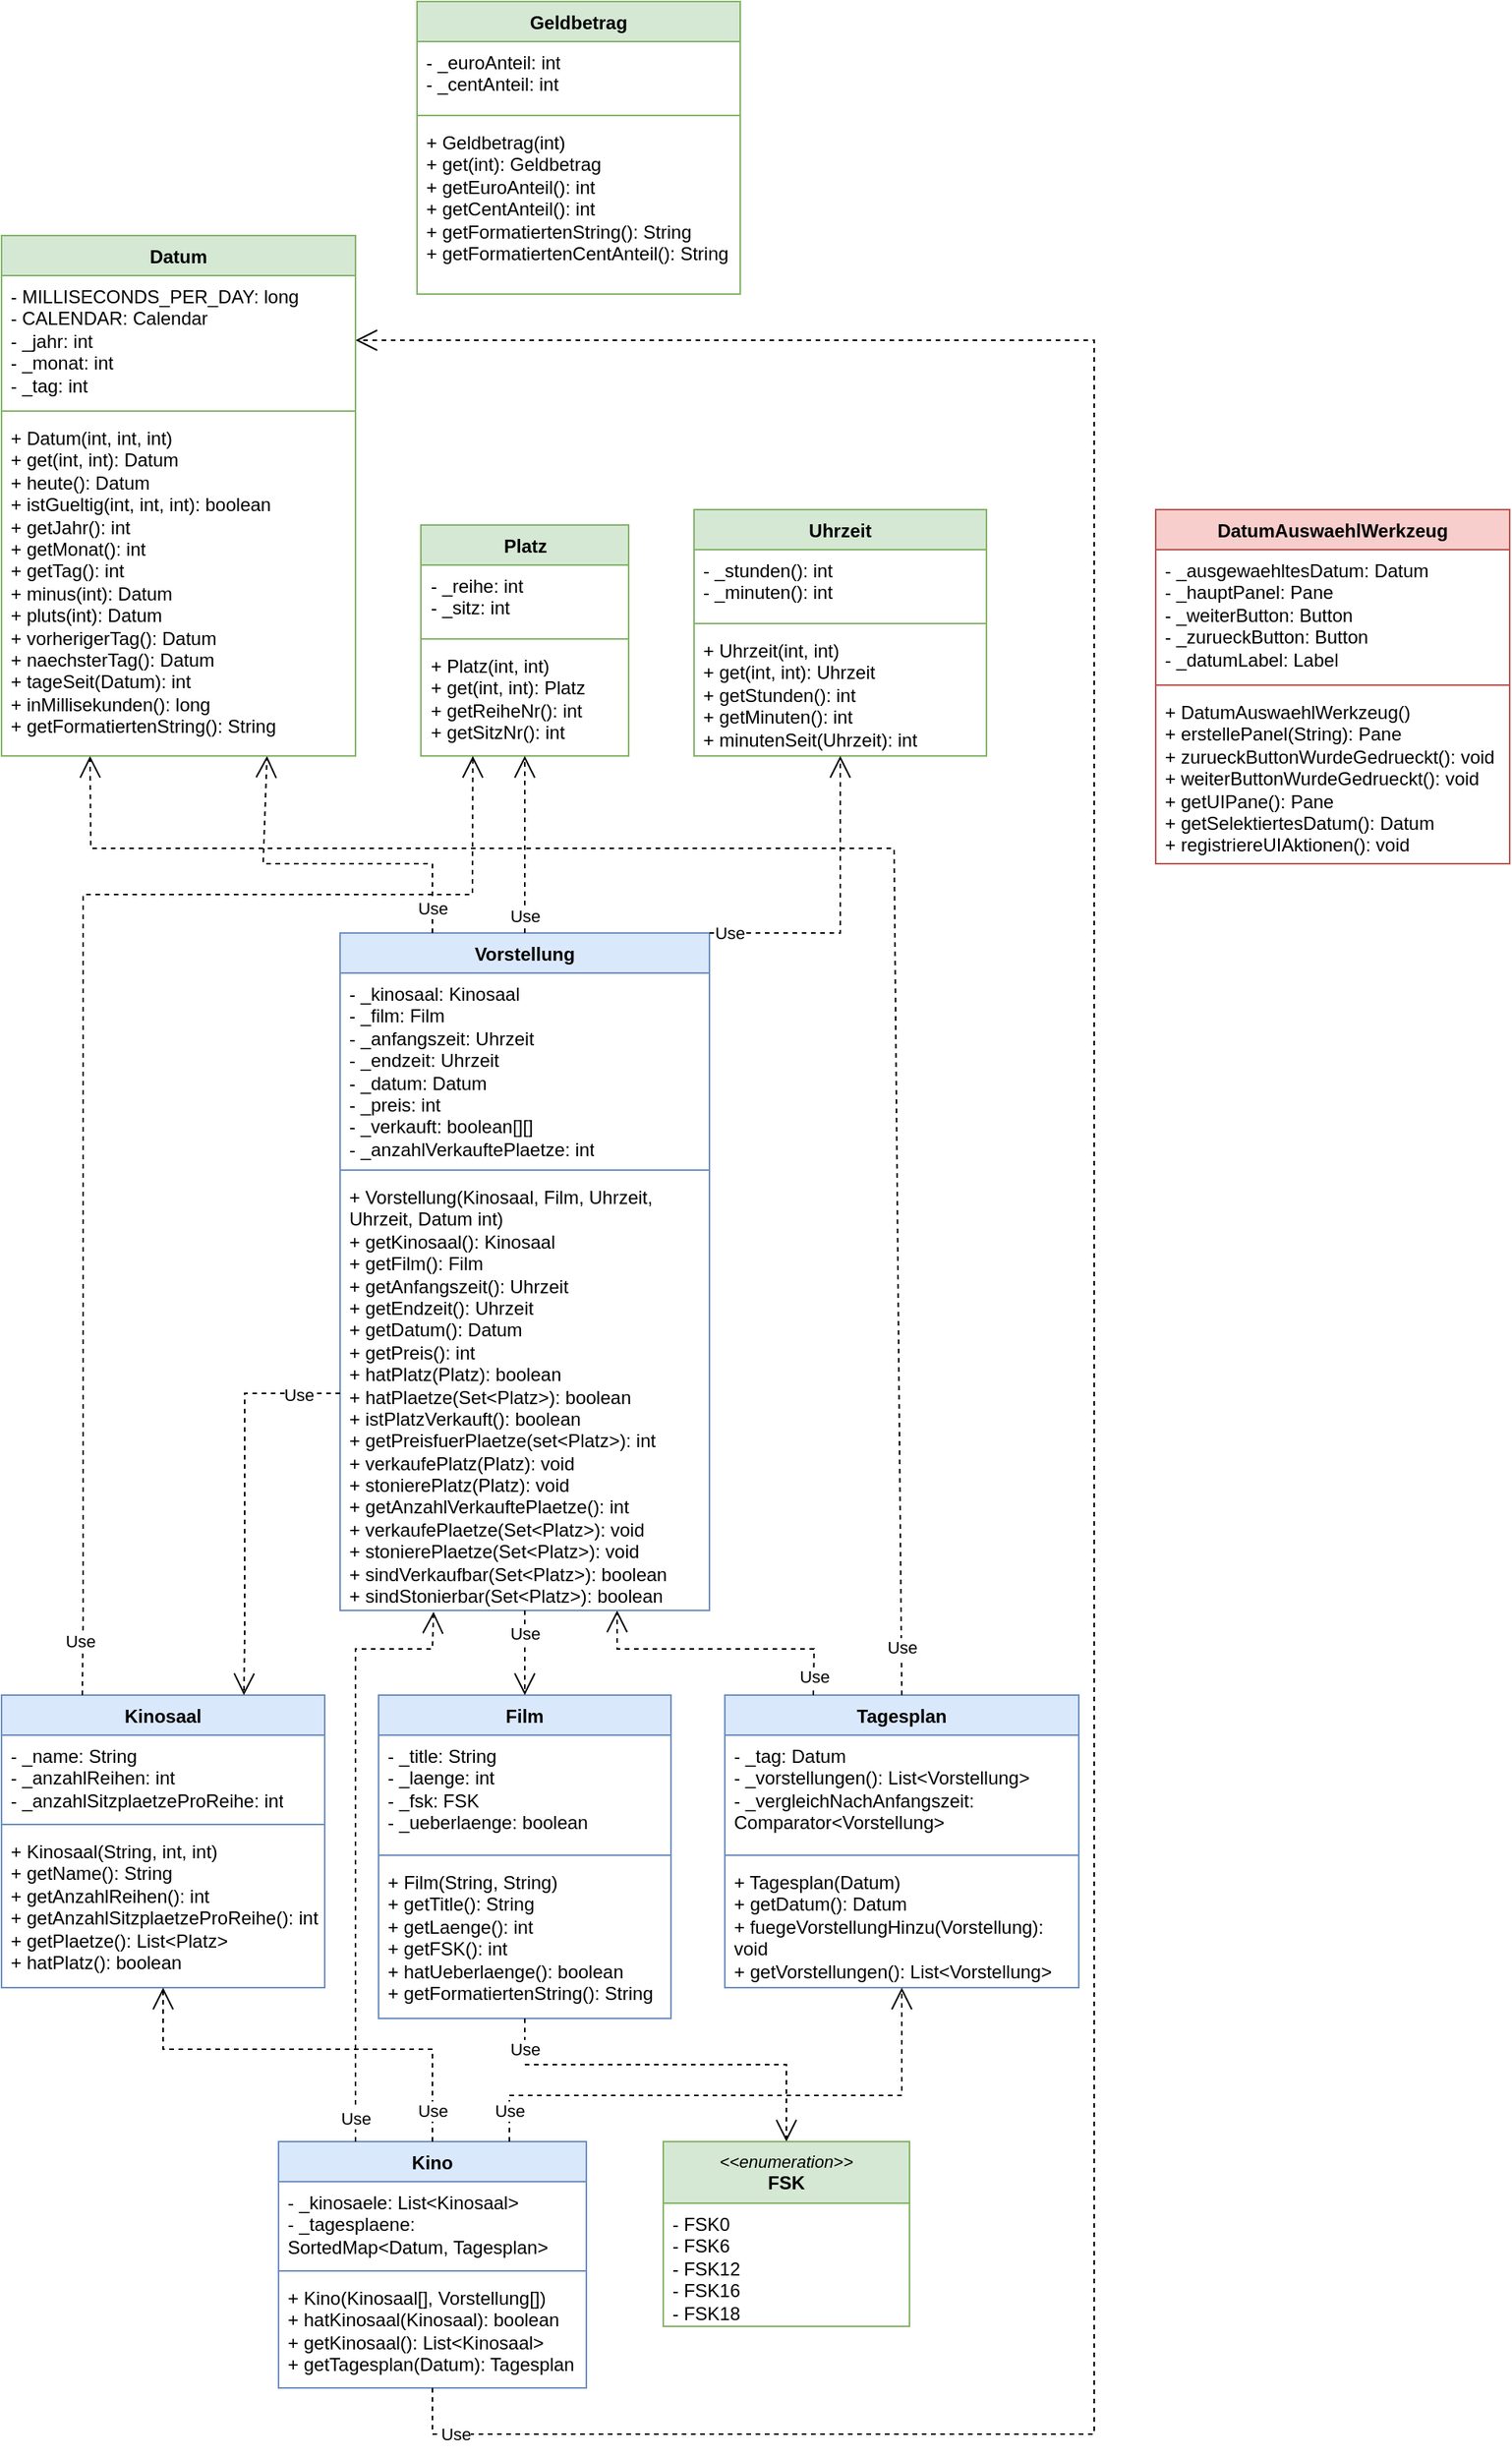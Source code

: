 <mxfile version="24.4.2" type="github">
  <diagram id="C5RBs43oDa-KdzZeNtuy" name="Page-1">
    <mxGraphModel dx="819" dy="1591" grid="1" gridSize="10" guides="1" tooltips="1" connect="1" arrows="1" fold="1" page="1" pageScale="1" pageWidth="827" pageHeight="1169" math="0" shadow="0">
      <root>
        <mxCell id="WIyWlLk6GJQsqaUBKTNV-0" />
        <mxCell id="WIyWlLk6GJQsqaUBKTNV-1" parent="WIyWlLk6GJQsqaUBKTNV-0" />
        <mxCell id="4iuh3zrAZqDO1K-IALBD-0" value="Film" style="swimlane;fontStyle=1;align=center;verticalAlign=top;childLayout=stackLayout;horizontal=1;startSize=26;horizontalStack=0;resizeParent=1;resizeParentMax=0;resizeLast=0;collapsible=1;marginBottom=0;whiteSpace=wrap;html=1;fillColor=#dae8fc;strokeColor=#6c8ebf;" parent="WIyWlLk6GJQsqaUBKTNV-1" vertex="1">
          <mxGeometry x="335" y="860" width="190" height="210" as="geometry">
            <mxRectangle x="470" y="800" width="60" height="30" as="alternateBounds" />
          </mxGeometry>
        </mxCell>
        <mxCell id="4iuh3zrAZqDO1K-IALBD-1" value="- _title: String&lt;div&gt;- _laenge: int&lt;/div&gt;&lt;div&gt;- _fsk: FSK&lt;/div&gt;&lt;div&gt;- _ueberlaenge: boolean&lt;/div&gt;" style="text;strokeColor=none;fillColor=none;align=left;verticalAlign=top;spacingLeft=4;spacingRight=4;overflow=hidden;rotatable=0;points=[[0,0.5],[1,0.5]];portConstraint=eastwest;whiteSpace=wrap;html=1;" parent="4iuh3zrAZqDO1K-IALBD-0" vertex="1">
          <mxGeometry y="26" width="190" height="74" as="geometry" />
        </mxCell>
        <mxCell id="4iuh3zrAZqDO1K-IALBD-2" value="" style="line;strokeWidth=1;fillColor=none;align=left;verticalAlign=middle;spacingTop=-1;spacingLeft=3;spacingRight=3;rotatable=0;labelPosition=right;points=[];portConstraint=eastwest;strokeColor=inherit;" parent="4iuh3zrAZqDO1K-IALBD-0" vertex="1">
          <mxGeometry y="100" width="190" height="8" as="geometry" />
        </mxCell>
        <mxCell id="4iuh3zrAZqDO1K-IALBD-3" value="+ Film(String, String)&lt;div&gt;+ getTitle(): String&lt;/div&gt;&lt;div&gt;+ getLaenge(): int&lt;/div&gt;&lt;div&gt;+ getFSK(): int&lt;/div&gt;&lt;div&gt;+ hatUeberlaenge(): boolean&lt;/div&gt;&lt;div&gt;+ getFormatiertenString(): String&lt;/div&gt;" style="text;strokeColor=none;fillColor=none;align=left;verticalAlign=top;spacingLeft=4;spacingRight=4;overflow=hidden;rotatable=0;points=[[0,0.5],[1,0.5]];portConstraint=eastwest;whiteSpace=wrap;html=1;" parent="4iuh3zrAZqDO1K-IALBD-0" vertex="1">
          <mxGeometry y="108" width="190" height="102" as="geometry" />
        </mxCell>
        <mxCell id="4iuh3zrAZqDO1K-IALBD-4" value="Kino" style="swimlane;fontStyle=1;align=center;verticalAlign=top;childLayout=stackLayout;horizontal=1;startSize=26;horizontalStack=0;resizeParent=1;resizeParentMax=0;resizeLast=0;collapsible=1;marginBottom=0;whiteSpace=wrap;html=1;fillColor=#dae8fc;strokeColor=#6c8ebf;" parent="WIyWlLk6GJQsqaUBKTNV-1" vertex="1">
          <mxGeometry x="270" y="1150" width="200" height="160" as="geometry">
            <mxRectangle x="400" y="590" width="60" height="30" as="alternateBounds" />
          </mxGeometry>
        </mxCell>
        <mxCell id="4iuh3zrAZqDO1K-IALBD-5" value="- _kinosaele: List&amp;lt;Kinosaal&amp;gt;&lt;div&gt;- _tagesplaene: SortedMap&amp;lt;Datum, Tagesplan&amp;gt;&lt;/div&gt;" style="text;strokeColor=none;fillColor=none;align=left;verticalAlign=top;spacingLeft=4;spacingRight=4;overflow=hidden;rotatable=0;points=[[0,0.5],[1,0.5]];portConstraint=eastwest;whiteSpace=wrap;html=1;" parent="4iuh3zrAZqDO1K-IALBD-4" vertex="1">
          <mxGeometry y="26" width="200" height="54" as="geometry" />
        </mxCell>
        <mxCell id="4iuh3zrAZqDO1K-IALBD-6" value="" style="line;strokeWidth=1;fillColor=none;align=left;verticalAlign=middle;spacingTop=-1;spacingLeft=3;spacingRight=3;rotatable=0;labelPosition=right;points=[];portConstraint=eastwest;strokeColor=inherit;" parent="4iuh3zrAZqDO1K-IALBD-4" vertex="1">
          <mxGeometry y="80" width="200" height="8" as="geometry" />
        </mxCell>
        <mxCell id="4iuh3zrAZqDO1K-IALBD-7" value="+ Kino(Kinosaal[], Vorstellung[])&lt;div&gt;+ hatKinosaal(Kinosaal): boolean&lt;/div&gt;&lt;div&gt;+ getKinosaal(): List&amp;lt;Kinosaal&amp;gt;&lt;/div&gt;&lt;div&gt;+ getTagesplan(Datum): Tagesplan&lt;/div&gt;" style="text;strokeColor=none;fillColor=none;align=left;verticalAlign=top;spacingLeft=4;spacingRight=4;overflow=hidden;rotatable=0;points=[[0,0.5],[1,0.5]];portConstraint=eastwest;whiteSpace=wrap;html=1;" parent="4iuh3zrAZqDO1K-IALBD-4" vertex="1">
          <mxGeometry y="88" width="200" height="72" as="geometry" />
        </mxCell>
        <mxCell id="4iuh3zrAZqDO1K-IALBD-18" value="Kinosaal" style="swimlane;fontStyle=1;align=center;verticalAlign=top;childLayout=stackLayout;horizontal=1;startSize=26;horizontalStack=0;resizeParent=1;resizeParentMax=0;resizeLast=0;collapsible=1;marginBottom=0;whiteSpace=wrap;html=1;fillColor=#dae8fc;strokeColor=#6c8ebf;" parent="WIyWlLk6GJQsqaUBKTNV-1" vertex="1">
          <mxGeometry x="90" y="860" width="210" height="190" as="geometry">
            <mxRectangle x="300" y="860" width="90" height="30" as="alternateBounds" />
          </mxGeometry>
        </mxCell>
        <mxCell id="4iuh3zrAZqDO1K-IALBD-19" value="- _name: String&lt;div&gt;- _anzahlReihen: int&lt;/div&gt;&lt;div&gt;- _anzahlSitzplaetzeProReihe: int&lt;/div&gt;" style="text;strokeColor=none;fillColor=none;align=left;verticalAlign=top;spacingLeft=4;spacingRight=4;overflow=hidden;rotatable=0;points=[[0,0.5],[1,0.5]];portConstraint=eastwest;whiteSpace=wrap;html=1;" parent="4iuh3zrAZqDO1K-IALBD-18" vertex="1">
          <mxGeometry y="26" width="210" height="54" as="geometry" />
        </mxCell>
        <mxCell id="4iuh3zrAZqDO1K-IALBD-20" value="" style="line;strokeWidth=1;fillColor=none;align=left;verticalAlign=middle;spacingTop=-1;spacingLeft=3;spacingRight=3;rotatable=0;labelPosition=right;points=[];portConstraint=eastwest;strokeColor=inherit;" parent="4iuh3zrAZqDO1K-IALBD-18" vertex="1">
          <mxGeometry y="80" width="210" height="8" as="geometry" />
        </mxCell>
        <mxCell id="4iuh3zrAZqDO1K-IALBD-21" value="+ Kinosaal(String, int, int)&lt;br&gt;&lt;div&gt;+ getName(): String&lt;/div&gt;&lt;div&gt;+ getAnzahlReihen(): int&lt;/div&gt;&lt;div&gt;+ getAnzahlSitzplaetzeProReihe(): int&lt;/div&gt;&lt;div&gt;+ getPlaetze(): List&amp;lt;Platz&amp;gt;&lt;/div&gt;&lt;div&gt;+ hatPlatz(): boolean&lt;/div&gt;" style="text;strokeColor=none;fillColor=none;align=left;verticalAlign=top;spacingLeft=4;spacingRight=4;overflow=hidden;rotatable=0;points=[[0,0.5],[1,0.5]];portConstraint=eastwest;whiteSpace=wrap;html=1;" parent="4iuh3zrAZqDO1K-IALBD-18" vertex="1">
          <mxGeometry y="88" width="210" height="102" as="geometry" />
        </mxCell>
        <mxCell id="4iuh3zrAZqDO1K-IALBD-22" value="Platz" style="swimlane;fontStyle=1;align=center;verticalAlign=top;childLayout=stackLayout;horizontal=1;startSize=26;horizontalStack=0;resizeParent=1;resizeParentMax=0;resizeLast=0;collapsible=1;marginBottom=0;whiteSpace=wrap;html=1;fillColor=#d5e8d4;strokeColor=#82b366;" parent="WIyWlLk6GJQsqaUBKTNV-1" vertex="1">
          <mxGeometry x="362.5" y="100" width="135" height="150" as="geometry">
            <mxRectangle x="400" y="210" width="90" height="30" as="alternateBounds" />
          </mxGeometry>
        </mxCell>
        <mxCell id="4iuh3zrAZqDO1K-IALBD-23" value="- _reihe: int&lt;div&gt;- _sitz: int&lt;/div&gt;" style="text;strokeColor=none;fillColor=none;align=left;verticalAlign=top;spacingLeft=4;spacingRight=4;overflow=hidden;rotatable=0;points=[[0,0.5],[1,0.5]];portConstraint=eastwest;whiteSpace=wrap;html=1;" parent="4iuh3zrAZqDO1K-IALBD-22" vertex="1">
          <mxGeometry y="26" width="135" height="44" as="geometry" />
        </mxCell>
        <mxCell id="4iuh3zrAZqDO1K-IALBD-24" value="" style="line;strokeWidth=1;fillColor=none;align=left;verticalAlign=middle;spacingTop=-1;spacingLeft=3;spacingRight=3;rotatable=0;labelPosition=right;points=[];portConstraint=eastwest;strokeColor=inherit;" parent="4iuh3zrAZqDO1K-IALBD-22" vertex="1">
          <mxGeometry y="70" width="135" height="8" as="geometry" />
        </mxCell>
        <mxCell id="4iuh3zrAZqDO1K-IALBD-25" value="+ Platz(int, int)&lt;div&gt;+ get(int, int): Platz&lt;/div&gt;&lt;div&gt;+ getReiheNr(): int&lt;/div&gt;&lt;div&gt;+ getSitzNr(): int&lt;/div&gt;" style="text;strokeColor=none;fillColor=none;align=left;verticalAlign=top;spacingLeft=4;spacingRight=4;overflow=hidden;rotatable=0;points=[[0,0.5],[1,0.5]];portConstraint=eastwest;whiteSpace=wrap;html=1;" parent="4iuh3zrAZqDO1K-IALBD-22" vertex="1">
          <mxGeometry y="78" width="135" height="72" as="geometry" />
        </mxCell>
        <mxCell id="4iuh3zrAZqDO1K-IALBD-26" value="Tagesplan" style="swimlane;fontStyle=1;align=center;verticalAlign=top;childLayout=stackLayout;horizontal=1;startSize=26;horizontalStack=0;resizeParent=1;resizeParentMax=0;resizeLast=0;collapsible=1;marginBottom=0;whiteSpace=wrap;html=1;fillColor=#dae8fc;strokeColor=#6c8ebf;" parent="WIyWlLk6GJQsqaUBKTNV-1" vertex="1">
          <mxGeometry x="560" y="860" width="230" height="190" as="geometry">
            <mxRectangle x="560" y="800" width="100" height="30" as="alternateBounds" />
          </mxGeometry>
        </mxCell>
        <mxCell id="4iuh3zrAZqDO1K-IALBD-27" value="- _tag: Datum&lt;div&gt;- _vorstellungen(): List&amp;lt;Vorstellung&amp;gt;&lt;/div&gt;&lt;div&gt;- _vergleichNachAnfangszeit:&amp;nbsp;&lt;/div&gt;&lt;div&gt;&lt;span style=&quot;background-color: initial;&quot;&gt;Comparator&amp;lt;Vorstellung&amp;gt;&lt;/span&gt;&lt;/div&gt;" style="text;strokeColor=none;fillColor=none;align=left;verticalAlign=top;spacingLeft=4;spacingRight=4;overflow=hidden;rotatable=0;points=[[0,0.5],[1,0.5]];portConstraint=eastwest;whiteSpace=wrap;html=1;" parent="4iuh3zrAZqDO1K-IALBD-26" vertex="1">
          <mxGeometry y="26" width="230" height="74" as="geometry" />
        </mxCell>
        <mxCell id="4iuh3zrAZqDO1K-IALBD-28" value="" style="line;strokeWidth=1;fillColor=none;align=left;verticalAlign=middle;spacingTop=-1;spacingLeft=3;spacingRight=3;rotatable=0;labelPosition=right;points=[];portConstraint=eastwest;strokeColor=inherit;" parent="4iuh3zrAZqDO1K-IALBD-26" vertex="1">
          <mxGeometry y="100" width="230" height="8" as="geometry" />
        </mxCell>
        <mxCell id="4iuh3zrAZqDO1K-IALBD-29" value="+ Tagesplan(Datum)&lt;div&gt;+ getDatum(): Datum&lt;/div&gt;&lt;div&gt;+ fuegeVorstellungHinzu(Vorstellung): void&lt;/div&gt;&lt;div&gt;+ getVorstellungen(): List&amp;lt;Vorstellung&amp;gt;&lt;/div&gt;" style="text;strokeColor=none;fillColor=none;align=left;verticalAlign=top;spacingLeft=4;spacingRight=4;overflow=hidden;rotatable=0;points=[[0,0.5],[1,0.5]];portConstraint=eastwest;whiteSpace=wrap;html=1;" parent="4iuh3zrAZqDO1K-IALBD-26" vertex="1">
          <mxGeometry y="108" width="230" height="82" as="geometry" />
        </mxCell>
        <mxCell id="4iuh3zrAZqDO1K-IALBD-34" value="Use" style="endArrow=open;endSize=12;dashed=1;html=1;rounded=0;exitX=0.5;exitY=1;exitDx=0;exitDy=0;entryX=0.5;entryY=0;entryDx=0;entryDy=0;" parent="WIyWlLk6GJQsqaUBKTNV-1" source="4iuh3zrAZqDO1K-IALBD-0" target="3Wl5qvV5KjrjYKabuC5U-5" edge="1">
          <mxGeometry x="-0.84" width="160" relative="1" as="geometry">
            <mxPoint x="500" y="1170" as="sourcePoint" />
            <mxPoint x="549.28" y="926.58" as="targetPoint" />
            <Array as="points">
              <mxPoint x="430" y="1100" />
              <mxPoint x="600" y="1100" />
            </Array>
            <mxPoint as="offset" />
          </mxGeometry>
        </mxCell>
        <mxCell id="4iuh3zrAZqDO1K-IALBD-35" value="Use" style="endArrow=open;endSize=12;dashed=1;html=1;rounded=0;exitX=0.5;exitY=0;exitDx=0;exitDy=0;entryX=0.5;entryY=1;entryDx=0;entryDy=0;" parent="WIyWlLk6GJQsqaUBKTNV-1" source="4iuh3zrAZqDO1K-IALBD-4" target="4iuh3zrAZqDO1K-IALBD-18" edge="1">
          <mxGeometry x="-0.855" width="160" relative="1" as="geometry">
            <mxPoint x="480" y="960" as="sourcePoint" />
            <mxPoint x="390" y="830" as="targetPoint" />
            <Array as="points">
              <mxPoint x="370" y="1090" />
              <mxPoint x="195" y="1090" />
            </Array>
            <mxPoint as="offset" />
          </mxGeometry>
        </mxCell>
        <mxCell id="4iuh3zrAZqDO1K-IALBD-36" value="Use" style="endArrow=open;endSize=12;dashed=1;html=1;rounded=0;exitX=0.75;exitY=0;exitDx=0;exitDy=0;entryX=0.5;entryY=1;entryDx=0;entryDy=0;" parent="WIyWlLk6GJQsqaUBKTNV-1" source="4iuh3zrAZqDO1K-IALBD-4" target="4iuh3zrAZqDO1K-IALBD-26" edge="1">
          <mxGeometry x="-0.887" width="160" relative="1" as="geometry">
            <mxPoint x="520" y="810" as="sourcePoint" />
            <mxPoint x="680" y="810" as="targetPoint" />
            <Array as="points">
              <mxPoint x="420" y="1120" />
              <mxPoint x="675" y="1120" />
            </Array>
            <mxPoint as="offset" />
          </mxGeometry>
        </mxCell>
        <mxCell id="4iuh3zrAZqDO1K-IALBD-37" value="Use" style="endArrow=open;endSize=12;dashed=1;html=1;rounded=0;exitX=0.5;exitY=1;exitDx=0;exitDy=0;entryX=1;entryY=0.5;entryDx=0;entryDy=0;" parent="WIyWlLk6GJQsqaUBKTNV-1" source="4iuh3zrAZqDO1K-IALBD-4" target="4iuh3zrAZqDO1K-IALBD-56" edge="1">
          <mxGeometry x="-0.961" width="160" relative="1" as="geometry">
            <mxPoint x="530" y="330" as="sourcePoint" />
            <mxPoint x="680" y="134.0" as="targetPoint" />
            <Array as="points">
              <mxPoint x="370" y="1340" />
              <mxPoint x="800" y="1340" />
              <mxPoint x="800" y="840" />
              <mxPoint x="800" y="-20" />
            </Array>
            <mxPoint as="offset" />
          </mxGeometry>
        </mxCell>
        <mxCell id="4iuh3zrAZqDO1K-IALBD-38" value="Use" style="endArrow=open;endSize=12;dashed=1;html=1;rounded=0;exitX=0.5;exitY=0;exitDx=0;exitDy=0;entryX=0.25;entryY=1;entryDx=0;entryDy=0;" parent="WIyWlLk6GJQsqaUBKTNV-1" source="4iuh3zrAZqDO1K-IALBD-26" target="4iuh3zrAZqDO1K-IALBD-55" edge="1">
          <mxGeometry x="-0.945" width="160" relative="1" as="geometry">
            <mxPoint x="530" y="330" as="sourcePoint" />
            <mxPoint x="730" y="134.0" as="targetPoint" />
            <Array as="points">
              <mxPoint x="670" y="310" />
              <mxPoint x="300" y="310" />
              <mxPoint x="148" y="310" />
            </Array>
            <mxPoint as="offset" />
          </mxGeometry>
        </mxCell>
        <mxCell id="4iuh3zrAZqDO1K-IALBD-39" value="Use" style="endArrow=open;endSize=12;dashed=1;html=1;rounded=0;exitX=0.25;exitY=0;exitDx=0;exitDy=0;entryX=0.75;entryY=1;entryDx=0;entryDy=0;" parent="WIyWlLk6GJQsqaUBKTNV-1" source="4iuh3zrAZqDO1K-IALBD-26" target="4iuh3zrAZqDO1K-IALBD-40" edge="1">
          <mxGeometry x="-0.867" width="160" relative="1" as="geometry">
            <mxPoint x="440" y="540" as="sourcePoint" />
            <mxPoint x="870" y="510" as="targetPoint" />
            <Array as="points">
              <mxPoint x="618" y="830" />
              <mxPoint x="490" y="830" />
            </Array>
            <mxPoint as="offset" />
          </mxGeometry>
        </mxCell>
        <mxCell id="4iuh3zrAZqDO1K-IALBD-40" value="Vorstellung" style="swimlane;fontStyle=1;align=center;verticalAlign=top;childLayout=stackLayout;horizontal=1;startSize=26;horizontalStack=0;resizeParent=1;resizeParentMax=0;resizeLast=0;collapsible=1;marginBottom=0;whiteSpace=wrap;html=1;fillColor=#dae8fc;strokeColor=#6c8ebf;" parent="WIyWlLk6GJQsqaUBKTNV-1" vertex="1">
          <mxGeometry x="310" y="365" width="240" height="440" as="geometry">
            <mxRectangle x="370" y="360" width="100" height="30" as="alternateBounds" />
          </mxGeometry>
        </mxCell>
        <mxCell id="4iuh3zrAZqDO1K-IALBD-41" value="- _kinosaal: Kinosaal&lt;div&gt;- _film: Film&lt;/div&gt;&lt;div&gt;- _anfangszeit: Uhrzeit&lt;/div&gt;&lt;div&gt;- _endzeit: Uhrzeit&lt;/div&gt;&lt;div&gt;- _datum: Datum&lt;/div&gt;&lt;div&gt;- _preis: int&lt;/div&gt;&lt;div&gt;- _verkauft: boolean[][]&lt;/div&gt;&lt;div&gt;- _anzahlVerkauftePlaetze: int&lt;/div&gt;" style="text;strokeColor=none;fillColor=none;align=left;verticalAlign=top;spacingLeft=4;spacingRight=4;overflow=hidden;rotatable=0;points=[[0,0.5],[1,0.5]];portConstraint=eastwest;whiteSpace=wrap;html=1;" parent="4iuh3zrAZqDO1K-IALBD-40" vertex="1">
          <mxGeometry y="26" width="240" height="124" as="geometry" />
        </mxCell>
        <mxCell id="4iuh3zrAZqDO1K-IALBD-42" value="" style="line;strokeWidth=1;fillColor=none;align=left;verticalAlign=middle;spacingTop=-1;spacingLeft=3;spacingRight=3;rotatable=0;labelPosition=right;points=[];portConstraint=eastwest;strokeColor=inherit;" parent="4iuh3zrAZqDO1K-IALBD-40" vertex="1">
          <mxGeometry y="150" width="240" height="8" as="geometry" />
        </mxCell>
        <mxCell id="4iuh3zrAZqDO1K-IALBD-43" value="+ Vorstellung(Kinosaal, Film, Uhrzeit, Uhrzeit, Datum int)&lt;div&gt;+ getKinosaal(): Kinosaal&lt;div&gt;+ getFilm(): Film&lt;/div&gt;&lt;div&gt;+ getAnfangszeit(): Uhrzeit&lt;/div&gt;&lt;div&gt;+ getEndzeit(): Uhrzeit&lt;/div&gt;&lt;div&gt;+ getDatum(): Datum&lt;/div&gt;&lt;div&gt;+ getPreis(): int&lt;/div&gt;&lt;/div&gt;&lt;div&gt;+ hatPlatz(Platz): boolean&lt;/div&gt;&lt;div&gt;+ hatPlaetze(Set&amp;lt;Platz&amp;gt;): boolean&lt;/div&gt;&lt;div&gt;+ istPlatzVerkauft(): boolean&lt;/div&gt;&lt;div&gt;+ getPreisfuerPlaetze(set&amp;lt;Platz&amp;gt;): int&lt;/div&gt;&lt;div&gt;+ verkaufePlatz(Platz): void&lt;/div&gt;&lt;div&gt;+ stonierePlatz(Platz): void&lt;/div&gt;&lt;div&gt;+ getAnzahlVerkauftePlaetze(): int&lt;/div&gt;&lt;div&gt;+ verkaufePlaetze(Set&amp;lt;Platz&amp;gt;): void&lt;/div&gt;&lt;div&gt;+ stonierePlaetze(Set&amp;lt;Platz&amp;gt;): void&lt;/div&gt;&lt;div&gt;+ sindVerkaufbar(Set&amp;lt;Platz&amp;gt;): boolean&lt;/div&gt;&lt;div&gt;+ sindStonierbar(Set&amp;lt;Platz&amp;gt;): boolean&lt;/div&gt;&lt;div&gt;&lt;br&gt;&lt;/div&gt;" style="text;strokeColor=none;fillColor=none;align=left;verticalAlign=top;spacingLeft=4;spacingRight=4;overflow=hidden;rotatable=0;points=[[0,0.5],[1,0.5]];portConstraint=eastwest;whiteSpace=wrap;html=1;" parent="4iuh3zrAZqDO1K-IALBD-40" vertex="1">
          <mxGeometry y="158" width="240" height="282" as="geometry" />
        </mxCell>
        <mxCell id="4iuh3zrAZqDO1K-IALBD-44" value="Use" style="endArrow=open;endSize=12;dashed=1;html=1;rounded=0;exitX=0.25;exitY=0;exitDx=0;exitDy=0;entryX=0.253;entryY=1.003;entryDx=0;entryDy=0;entryPerimeter=0;" parent="WIyWlLk6GJQsqaUBKTNV-1" source="4iuh3zrAZqDO1K-IALBD-4" target="4iuh3zrAZqDO1K-IALBD-43" edge="1">
          <mxGeometry x="-0.922" width="160" relative="1" as="geometry">
            <mxPoint x="314.74" y="660.51" as="sourcePoint" />
            <mxPoint x="340" y="810" as="targetPoint" />
            <Array as="points">
              <mxPoint x="320" y="920" />
              <mxPoint x="320" y="830" />
              <mxPoint x="370" y="830" />
            </Array>
            <mxPoint as="offset" />
          </mxGeometry>
        </mxCell>
        <mxCell id="4iuh3zrAZqDO1K-IALBD-45" value="Use" style="endArrow=open;endSize=12;dashed=1;html=1;rounded=0;exitX=0.25;exitY=0;exitDx=0;exitDy=0;entryX=0.25;entryY=1;entryDx=0;entryDy=0;" parent="WIyWlLk6GJQsqaUBKTNV-1" source="4iuh3zrAZqDO1K-IALBD-18" target="4iuh3zrAZqDO1K-IALBD-22" edge="1">
          <mxGeometry x="-0.92" y="2" width="160" relative="1" as="geometry">
            <mxPoint x="560" y="240" as="sourcePoint" />
            <mxPoint x="720" y="240" as="targetPoint" />
            <Array as="points">
              <mxPoint x="143" y="810" />
              <mxPoint x="143" y="340" />
              <mxPoint x="240" y="340" />
              <mxPoint x="396" y="340" />
            </Array>
            <mxPoint as="offset" />
          </mxGeometry>
        </mxCell>
        <mxCell id="4iuh3zrAZqDO1K-IALBD-46" value="Use" style="endArrow=open;endSize=12;dashed=1;html=1;rounded=0;exitX=0;exitY=0.5;exitDx=0;exitDy=0;entryX=0.75;entryY=0;entryDx=0;entryDy=0;" parent="WIyWlLk6GJQsqaUBKTNV-1" source="4iuh3zrAZqDO1K-IALBD-43" target="4iuh3zrAZqDO1K-IALBD-18" edge="1">
          <mxGeometry x="-0.789" y="1" width="160" relative="1" as="geometry">
            <mxPoint x="650" y="560" as="sourcePoint" />
            <mxPoint x="396" y="530" as="targetPoint" />
            <Array as="points">
              <mxPoint x="248" y="664" />
              <mxPoint x="248" y="820" />
            </Array>
            <mxPoint as="offset" />
          </mxGeometry>
        </mxCell>
        <mxCell id="4iuh3zrAZqDO1K-IALBD-47" value="Use" style="endArrow=open;endSize=12;dashed=1;html=1;rounded=0;exitX=0.5;exitY=1;exitDx=0;exitDy=0;entryX=0.5;entryY=0;entryDx=0;entryDy=0;" parent="WIyWlLk6GJQsqaUBKTNV-1" source="4iuh3zrAZqDO1K-IALBD-40" target="4iuh3zrAZqDO1K-IALBD-0" edge="1">
          <mxGeometry x="-0.455" width="160" relative="1" as="geometry">
            <mxPoint x="650" y="560" as="sourcePoint" />
            <mxPoint x="680" y="890" as="targetPoint" />
            <Array as="points">
              <mxPoint x="430" y="840" />
            </Array>
            <mxPoint as="offset" />
          </mxGeometry>
        </mxCell>
        <mxCell id="4iuh3zrAZqDO1K-IALBD-48" value="Uhrzeit" style="swimlane;fontStyle=1;align=center;verticalAlign=top;childLayout=stackLayout;horizontal=1;startSize=26;horizontalStack=0;resizeParent=1;resizeParentMax=0;resizeLast=0;collapsible=1;marginBottom=0;whiteSpace=wrap;html=1;fillColor=#d5e8d4;strokeColor=#82b366;" parent="WIyWlLk6GJQsqaUBKTNV-1" vertex="1">
          <mxGeometry x="540" y="90" width="190" height="160" as="geometry">
            <mxRectangle x="540" y="100" width="100" height="30" as="alternateBounds" />
          </mxGeometry>
        </mxCell>
        <mxCell id="4iuh3zrAZqDO1K-IALBD-49" value="- _stunden(): int&lt;div&gt;- _minuten(): int&lt;/div&gt;" style="text;strokeColor=none;fillColor=none;align=left;verticalAlign=top;spacingLeft=4;spacingRight=4;overflow=hidden;rotatable=0;points=[[0,0.5],[1,0.5]];portConstraint=eastwest;whiteSpace=wrap;html=1;" parent="4iuh3zrAZqDO1K-IALBD-48" vertex="1">
          <mxGeometry y="26" width="190" height="44" as="geometry" />
        </mxCell>
        <mxCell id="4iuh3zrAZqDO1K-IALBD-50" value="" style="line;strokeWidth=1;fillColor=none;align=left;verticalAlign=middle;spacingTop=-1;spacingLeft=3;spacingRight=3;rotatable=0;labelPosition=right;points=[];portConstraint=eastwest;strokeColor=inherit;" parent="4iuh3zrAZqDO1K-IALBD-48" vertex="1">
          <mxGeometry y="70" width="190" height="8" as="geometry" />
        </mxCell>
        <mxCell id="4iuh3zrAZqDO1K-IALBD-51" value="&lt;div&gt;+ Uhrzeit(int, int)&lt;/div&gt;&lt;div&gt;+ get(int, int): Uhrzeit&lt;/div&gt;&lt;div&gt;+ getStunden(): int&lt;/div&gt;&lt;div&gt;+ getMinuten(): int&lt;/div&gt;&lt;div&gt;+ minutenSeit(Uhrzeit): int&lt;/div&gt;" style="text;strokeColor=none;fillColor=none;align=left;verticalAlign=top;spacingLeft=4;spacingRight=4;overflow=hidden;rotatable=0;points=[[0,0.5],[1,0.5]];portConstraint=eastwest;whiteSpace=wrap;html=1;" parent="4iuh3zrAZqDO1K-IALBD-48" vertex="1">
          <mxGeometry y="78" width="190" height="82" as="geometry" />
        </mxCell>
        <mxCell id="4iuh3zrAZqDO1K-IALBD-52" value="Use" style="endArrow=open;endSize=12;dashed=1;html=1;rounded=0;exitX=1;exitY=0;exitDx=0;exitDy=0;entryX=0.5;entryY=1;entryDx=0;entryDy=0;" parent="WIyWlLk6GJQsqaUBKTNV-1" source="4iuh3zrAZqDO1K-IALBD-40" target="4iuh3zrAZqDO1K-IALBD-48" edge="1">
          <mxGeometry x="-0.875" width="160" relative="1" as="geometry">
            <mxPoint x="650" y="440" as="sourcePoint" />
            <mxPoint x="810" y="440" as="targetPoint" />
            <Array as="points">
              <mxPoint x="635" y="365" />
            </Array>
            <mxPoint as="offset" />
          </mxGeometry>
        </mxCell>
        <mxCell id="4iuh3zrAZqDO1K-IALBD-53" value="Use" style="endArrow=open;endSize=12;dashed=1;html=1;rounded=0;exitX=0.25;exitY=0;exitDx=0;exitDy=0;entryX=0.75;entryY=1;entryDx=0;entryDy=0;" parent="WIyWlLk6GJQsqaUBKTNV-1" source="4iuh3zrAZqDO1K-IALBD-40" target="4iuh3zrAZqDO1K-IALBD-55" edge="1">
          <mxGeometry x="-0.852" width="160" relative="1" as="geometry">
            <mxPoint x="650" y="310" as="sourcePoint" />
            <mxPoint x="780" y="117" as="targetPoint" />
            <Array as="points">
              <mxPoint x="370" y="320" />
              <mxPoint x="260" y="320" />
            </Array>
            <mxPoint as="offset" />
          </mxGeometry>
        </mxCell>
        <mxCell id="4iuh3zrAZqDO1K-IALBD-54" value="Use" style="endArrow=open;endSize=12;dashed=1;html=1;rounded=0;exitX=0.5;exitY=0;exitDx=0;exitDy=0;entryX=0.5;entryY=1;entryDx=0;entryDy=0;" parent="WIyWlLk6GJQsqaUBKTNV-1" source="4iuh3zrAZqDO1K-IALBD-40" target="4iuh3zrAZqDO1K-IALBD-22" edge="1">
          <mxGeometry x="-0.8" width="160" relative="1" as="geometry">
            <mxPoint x="650" y="290" as="sourcePoint" />
            <mxPoint x="810" y="290" as="targetPoint" />
            <mxPoint as="offset" />
            <Array as="points">
              <mxPoint x="430" y="340" />
            </Array>
          </mxGeometry>
        </mxCell>
        <mxCell id="4iuh3zrAZqDO1K-IALBD-55" value="Datum" style="swimlane;fontStyle=1;align=center;verticalAlign=top;childLayout=stackLayout;horizontal=1;startSize=26;horizontalStack=0;resizeParent=1;resizeParentMax=0;resizeLast=0;collapsible=1;marginBottom=0;whiteSpace=wrap;html=1;fillColor=#d5e8d4;strokeColor=#82b366;" parent="WIyWlLk6GJQsqaUBKTNV-1" vertex="1">
          <mxGeometry x="90" y="-88" width="230" height="338" as="geometry">
            <mxRectangle x="60" y="210" width="100" height="30" as="alternateBounds" />
          </mxGeometry>
        </mxCell>
        <mxCell id="4iuh3zrAZqDO1K-IALBD-56" value="- MILLISECONDS_PER_DAY: long&lt;div&gt;- CALENDAR: Calendar&lt;br&gt;&lt;div&gt;- _jahr: int&lt;/div&gt;&lt;div&gt;- _monat: int&lt;/div&gt;&lt;div&gt;- _tag: int&lt;/div&gt;&lt;/div&gt;" style="text;strokeColor=none;fillColor=none;align=left;verticalAlign=top;spacingLeft=4;spacingRight=4;overflow=hidden;rotatable=0;points=[[0,0.5],[1,0.5]];portConstraint=eastwest;whiteSpace=wrap;html=1;" parent="4iuh3zrAZqDO1K-IALBD-55" vertex="1">
          <mxGeometry y="26" width="230" height="84" as="geometry" />
        </mxCell>
        <mxCell id="4iuh3zrAZqDO1K-IALBD-57" value="" style="line;strokeWidth=1;fillColor=none;align=left;verticalAlign=middle;spacingTop=-1;spacingLeft=3;spacingRight=3;rotatable=0;labelPosition=right;points=[];portConstraint=eastwest;strokeColor=inherit;" parent="4iuh3zrAZqDO1K-IALBD-55" vertex="1">
          <mxGeometry y="110" width="230" height="8" as="geometry" />
        </mxCell>
        <mxCell id="4iuh3zrAZqDO1K-IALBD-58" value="+ Datum(int, int, int)&lt;div&gt;+ get(int, int): Datum&lt;/div&gt;&lt;div&gt;+ heute(): Datum&lt;/div&gt;&lt;div&gt;+ istGueltig(int, int, int): boolean&lt;/div&gt;&lt;div&gt;+ getJahr(): int&lt;/div&gt;&lt;div&gt;+ getMonat(): int&lt;/div&gt;&lt;div&gt;+ getTag(): int&lt;/div&gt;&lt;div&gt;+ minus(int): Datum&lt;/div&gt;&lt;div&gt;+ pluts(int): Datum&lt;/div&gt;&lt;div&gt;+ vorherigerTag(): Datum&lt;/div&gt;&lt;div&gt;+ naechsterTag(): Datum&lt;/div&gt;&lt;div&gt;+ tageSeit(Datum): int&lt;/div&gt;&lt;div&gt;+ inMillisekunden(): long&lt;/div&gt;&lt;div&gt;+ getFormatiertenString(): String&lt;/div&gt;" style="text;strokeColor=none;fillColor=none;align=left;verticalAlign=top;spacingLeft=4;spacingRight=4;overflow=hidden;rotatable=0;points=[[0,0.5],[1,0.5]];portConstraint=eastwest;whiteSpace=wrap;html=1;" parent="4iuh3zrAZqDO1K-IALBD-55" vertex="1">
          <mxGeometry y="118" width="230" height="220" as="geometry" />
        </mxCell>
        <mxCell id="3Wl5qvV5KjrjYKabuC5U-5" value="&lt;div style=&quot;font-size: 11px;&quot;&gt;&lt;i style=&quot;font-weight: normal;&quot;&gt;&amp;lt;&amp;lt;enumeration&amp;gt;&amp;gt;&lt;/i&gt;&lt;/div&gt;FSK" style="swimlane;fontStyle=1;align=center;verticalAlign=top;childLayout=stackLayout;horizontal=1;startSize=40;horizontalStack=0;resizeParent=1;resizeParentMax=0;resizeLast=0;collapsible=1;marginBottom=0;whiteSpace=wrap;html=1;fillColor=#d5e8d4;strokeColor=#82b366;" parent="WIyWlLk6GJQsqaUBKTNV-1" vertex="1">
          <mxGeometry x="520" y="1150" width="160" height="120" as="geometry">
            <mxRectangle x="480" y="585" width="130" height="40" as="alternateBounds" />
          </mxGeometry>
        </mxCell>
        <mxCell id="3Wl5qvV5KjrjYKabuC5U-8" value="- FSK0&lt;div&gt;- FSK6&lt;/div&gt;&lt;div&gt;- FSK12&lt;/div&gt;&lt;div&gt;- FSK16&lt;/div&gt;&lt;div&gt;- FSK18&lt;/div&gt;" style="text;strokeColor=none;fillColor=none;align=left;verticalAlign=top;spacingLeft=4;spacingRight=4;overflow=hidden;rotatable=0;points=[[0,0.5],[1,0.5]];portConstraint=eastwest;whiteSpace=wrap;html=1;" parent="3Wl5qvV5KjrjYKabuC5U-5" vertex="1">
          <mxGeometry y="40" width="160" height="80" as="geometry" />
        </mxCell>
        <mxCell id="MCHB_ZsTW0Z2eewXql0r-0" value="Geldbetrag" style="swimlane;fontStyle=1;align=center;verticalAlign=top;childLayout=stackLayout;horizontal=1;startSize=26;horizontalStack=0;resizeParent=1;resizeParentMax=0;resizeLast=0;collapsible=1;marginBottom=0;whiteSpace=wrap;html=1;fillColor=#d5e8d4;strokeColor=#82b366;" vertex="1" parent="WIyWlLk6GJQsqaUBKTNV-1">
          <mxGeometry x="360" y="-240" width="210" height="190" as="geometry">
            <mxRectangle x="540" y="100" width="100" height="30" as="alternateBounds" />
          </mxGeometry>
        </mxCell>
        <mxCell id="MCHB_ZsTW0Z2eewXql0r-1" value="- _euroAnteil: int&lt;div&gt;- _centAnteil: int&lt;/div&gt;" style="text;strokeColor=none;fillColor=none;align=left;verticalAlign=top;spacingLeft=4;spacingRight=4;overflow=hidden;rotatable=0;points=[[0,0.5],[1,0.5]];portConstraint=eastwest;whiteSpace=wrap;html=1;" vertex="1" parent="MCHB_ZsTW0Z2eewXql0r-0">
          <mxGeometry y="26" width="210" height="44" as="geometry" />
        </mxCell>
        <mxCell id="MCHB_ZsTW0Z2eewXql0r-2" value="" style="line;strokeWidth=1;fillColor=none;align=left;verticalAlign=middle;spacingTop=-1;spacingLeft=3;spacingRight=3;rotatable=0;labelPosition=right;points=[];portConstraint=eastwest;strokeColor=inherit;" vertex="1" parent="MCHB_ZsTW0Z2eewXql0r-0">
          <mxGeometry y="70" width="210" height="8" as="geometry" />
        </mxCell>
        <mxCell id="MCHB_ZsTW0Z2eewXql0r-3" value="+ Geldbetrag(int)&lt;div&gt;+ get(int): Geldbetrag&lt;/div&gt;&lt;div&gt;+ getEuroAnteil(): int&lt;/div&gt;&lt;div&gt;+ getCentAnteil(): int&lt;/div&gt;&lt;div&gt;+ getFormatiertenString(): String&lt;/div&gt;&lt;div&gt;+ getFormatiertenCentAnteil(): String&lt;/div&gt;" style="text;strokeColor=none;fillColor=none;align=left;verticalAlign=top;spacingLeft=4;spacingRight=4;overflow=hidden;rotatable=0;points=[[0,0.5],[1,0.5]];portConstraint=eastwest;whiteSpace=wrap;html=1;" vertex="1" parent="MCHB_ZsTW0Z2eewXql0r-0">
          <mxGeometry y="78" width="210" height="112" as="geometry" />
        </mxCell>
        <mxCell id="MCHB_ZsTW0Z2eewXql0r-4" value="DatumAuswaehlWerkzeug" style="swimlane;fontStyle=1;align=center;verticalAlign=top;childLayout=stackLayout;horizontal=1;startSize=26;horizontalStack=0;resizeParent=1;resizeParentMax=0;resizeLast=0;collapsible=1;marginBottom=0;whiteSpace=wrap;html=1;fillColor=#f8cecc;strokeColor=#b85450;" vertex="1" parent="WIyWlLk6GJQsqaUBKTNV-1">
          <mxGeometry x="840" y="90" width="230" height="230" as="geometry">
            <mxRectangle x="540" y="100" width="100" height="30" as="alternateBounds" />
          </mxGeometry>
        </mxCell>
        <mxCell id="MCHB_ZsTW0Z2eewXql0r-5" value="- _ausgewaehltesDatum: Datum&lt;div&gt;- _hauptPanel: Pane&lt;/div&gt;&lt;div&gt;- _weiterButton: Button&lt;/div&gt;&lt;div&gt;- _zurueckButton: Button&lt;/div&gt;&lt;div&gt;- _datumLabel: Label&lt;/div&gt;" style="text;strokeColor=none;fillColor=none;align=left;verticalAlign=top;spacingLeft=4;spacingRight=4;overflow=hidden;rotatable=0;points=[[0,0.5],[1,0.5]];portConstraint=eastwest;whiteSpace=wrap;html=1;" vertex="1" parent="MCHB_ZsTW0Z2eewXql0r-4">
          <mxGeometry y="26" width="230" height="84" as="geometry" />
        </mxCell>
        <mxCell id="MCHB_ZsTW0Z2eewXql0r-6" value="" style="line;strokeWidth=1;fillColor=none;align=left;verticalAlign=middle;spacingTop=-1;spacingLeft=3;spacingRight=3;rotatable=0;labelPosition=right;points=[];portConstraint=eastwest;strokeColor=inherit;" vertex="1" parent="MCHB_ZsTW0Z2eewXql0r-4">
          <mxGeometry y="110" width="230" height="8" as="geometry" />
        </mxCell>
        <mxCell id="MCHB_ZsTW0Z2eewXql0r-7" value="+ DatumAuswaehlWerkzeug()&lt;div&gt;+ erstellePanel(String): Pane&lt;/div&gt;&lt;div&gt;+ zurueckButtonWurdeGedrueckt(): void&lt;/div&gt;&lt;div&gt;+ weiterButtonWurdeGedrueckt(): void&lt;/div&gt;&lt;div&gt;+ getUIPane(): Pane&lt;/div&gt;&lt;div&gt;+ getSelektiertesDatum(): Datum&lt;/div&gt;&lt;div&gt;+ registriereUIAktionen(): void&lt;/div&gt;" style="text;strokeColor=none;fillColor=none;align=left;verticalAlign=top;spacingLeft=4;spacingRight=4;overflow=hidden;rotatable=0;points=[[0,0.5],[1,0.5]];portConstraint=eastwest;whiteSpace=wrap;html=1;" vertex="1" parent="MCHB_ZsTW0Z2eewXql0r-4">
          <mxGeometry y="118" width="230" height="112" as="geometry" />
        </mxCell>
      </root>
    </mxGraphModel>
  </diagram>
</mxfile>

